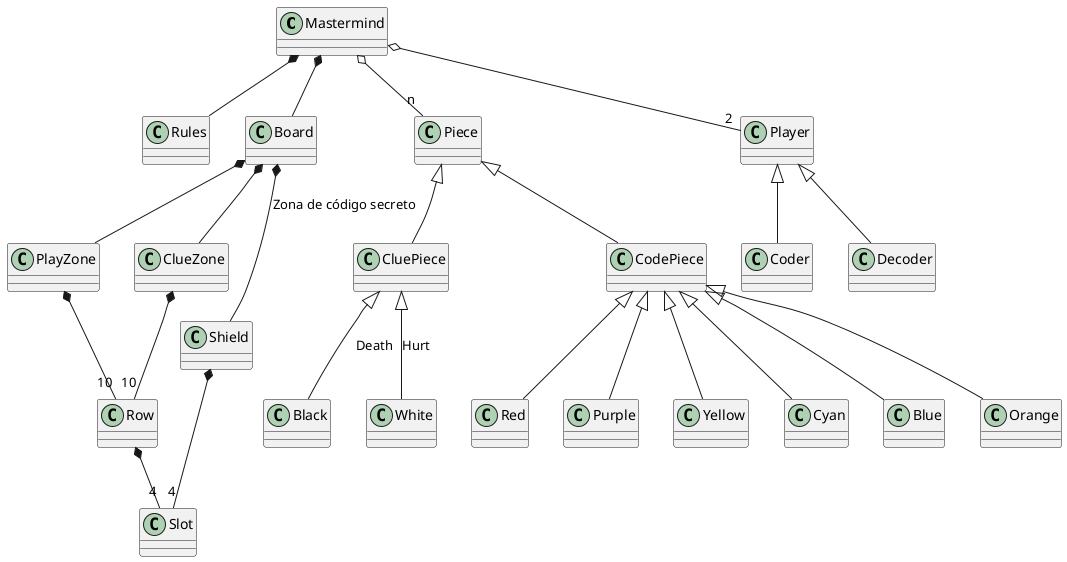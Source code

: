 @startuml

Mastermind *-- Rules
Mastermind *-- Board
Mastermind o-- "n" Piece
Mastermind o-- "2" Player

Board *-- PlayZone
Board *-- ClueZone
Board *-- Shield : Zona de código secreto

PlayZone *-- "10" Row
ClueZone *-- "10" Row
Row *-- "4" Slot

Shield *-- "4" Slot

Player <|-- Coder
Player <|-- Decoder

Piece <|-- CluePiece
Piece <|-- CodePiece

CodePiece <|-- Red 
CodePiece <|-- Purple 
CodePiece <|-- Yellow
CodePiece <|-- Cyan
CodePiece <|-- Blue
CodePiece <|-- Orange

CluePiece <|-- Black : Death
CluePiece <|-- White : Hurt


@enduml
